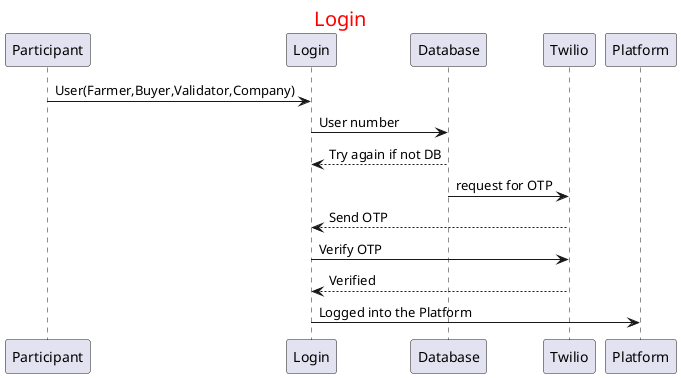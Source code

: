 @startuml
center header <font size=20 color=red>Login</font>

Participant-> Login : User(Farmer,Buyer,Validator,Company)
Login -> Database : User number 
Login <-- Database : Try again if not DB
Database -> Twilio : request for OTP
Login <--Twilio : Send OTP
Login -> Twilio : Verify OTP
Login <-- Twilio : Verified
Login -> Platform : Logged into the Platform
@enduml